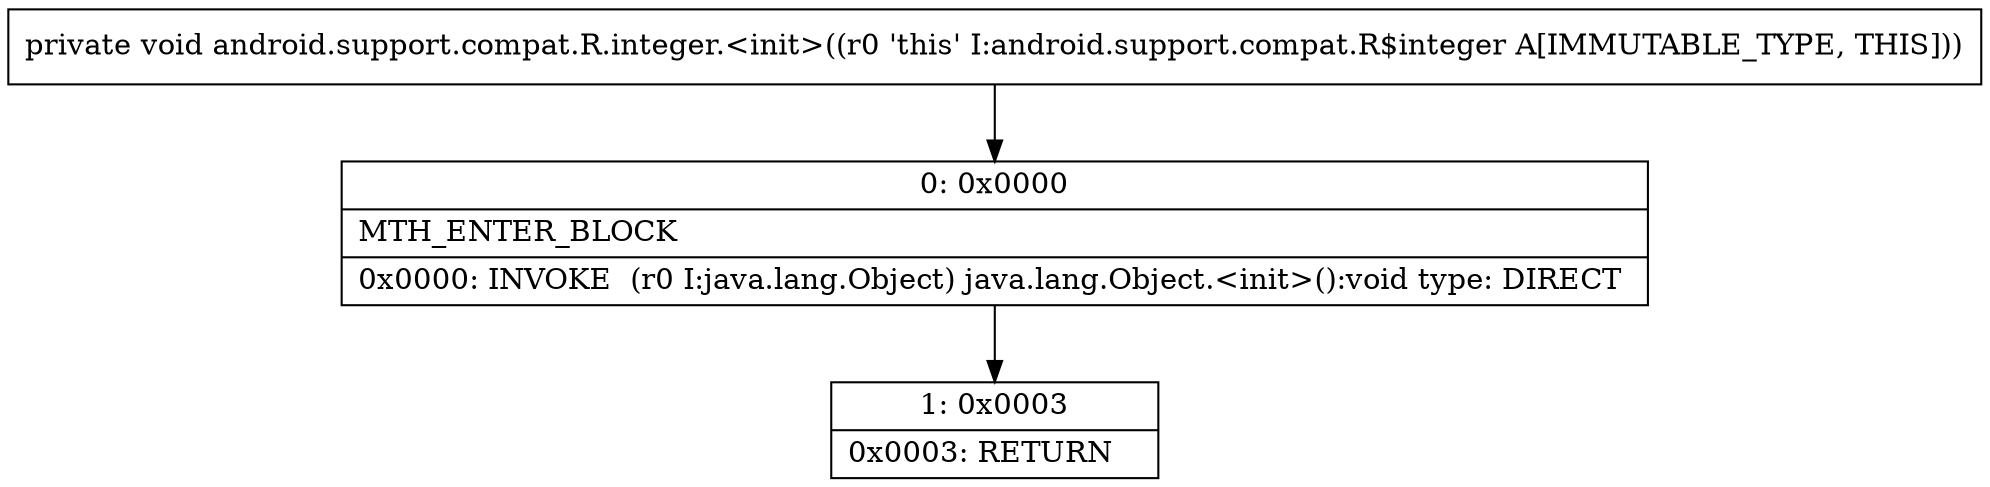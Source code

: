 digraph "CFG forandroid.support.compat.R.integer.\<init\>()V" {
Node_0 [shape=record,label="{0\:\ 0x0000|MTH_ENTER_BLOCK\l|0x0000: INVOKE  (r0 I:java.lang.Object) java.lang.Object.\<init\>():void type: DIRECT \l}"];
Node_1 [shape=record,label="{1\:\ 0x0003|0x0003: RETURN   \l}"];
MethodNode[shape=record,label="{private void android.support.compat.R.integer.\<init\>((r0 'this' I:android.support.compat.R$integer A[IMMUTABLE_TYPE, THIS])) }"];
MethodNode -> Node_0;
Node_0 -> Node_1;
}

